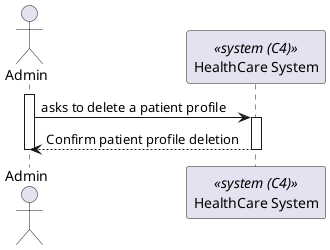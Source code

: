 @startuml PatientProfileDelete(level1)

actor Admin as "Admin"
participant SYS as "HealthCare System" <<system (C4)>>

activate Admin 

Admin -> SYS : asks to delete a patient profile

activate SYS 

SYS --> Admin : Confirm patient profile deletion

deactivate SYS
deactivate Admin


@enduml
